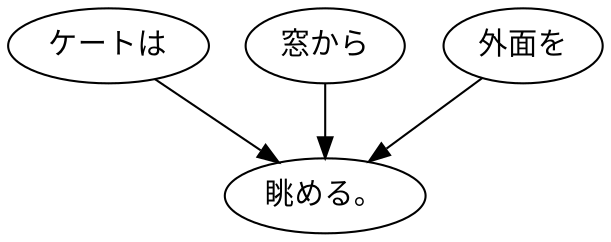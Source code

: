 digraph graph973 {
	node0 [label="ケートは"];
	node1 [label="窓から"];
	node2 [label="外面を"];
	node3 [label="眺める。"];
	node0 -> node3;
	node1 -> node3;
	node2 -> node3;
}
